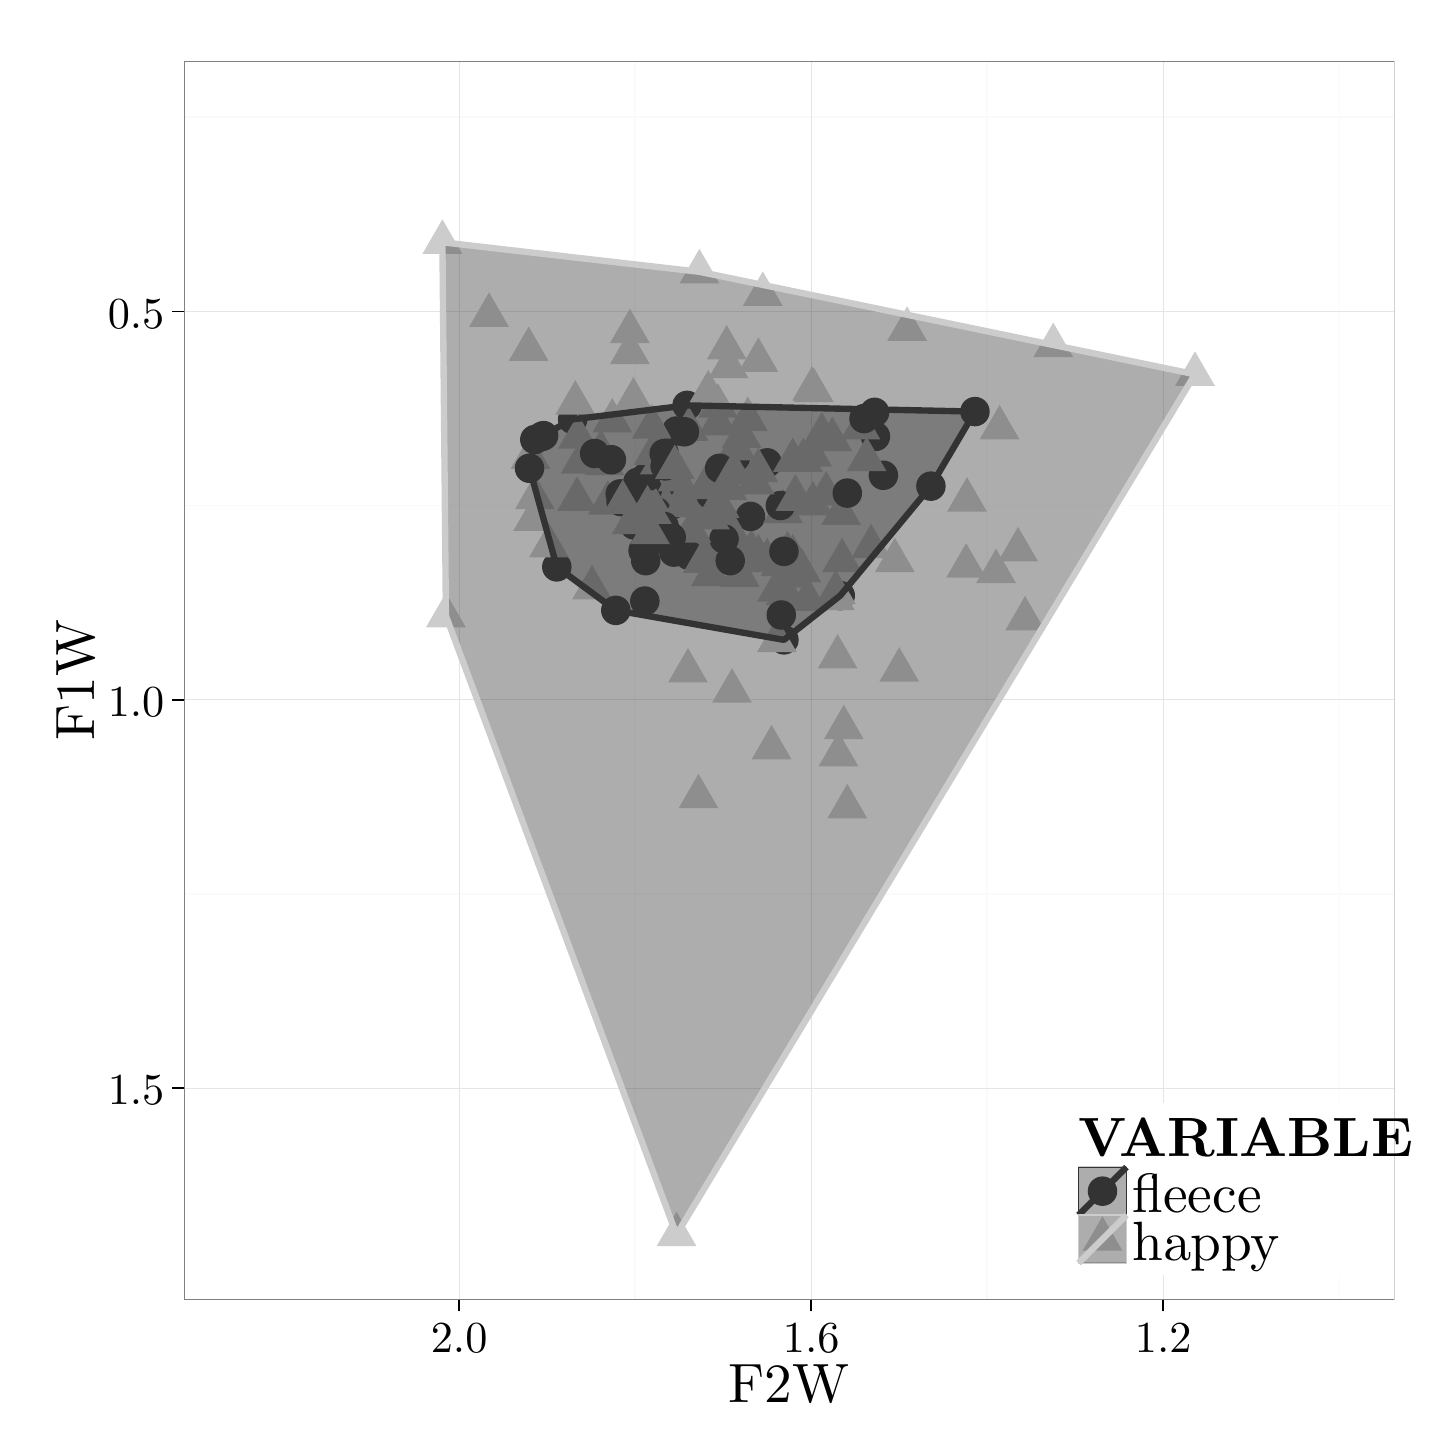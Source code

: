 % Created by tikzDevice version 0.8.1 on 2016-02-09 02:14:14
% !TEX encoding = UTF-8 Unicode
\begin{tikzpicture}[x=1pt,y=1pt]
\definecolor{fillColor}{RGB}{255,255,255}
\path[use as bounding box,fill=fillColor,fill opacity=0.00] (0,0) rectangle (505.89,505.89);
\begin{scope}
\path[clip] (  0.00,  0.00) rectangle (505.89,505.89);
\definecolor{drawColor}{RGB}{255,255,255}
\definecolor{fillColor}{RGB}{255,255,255}

\path[draw=drawColor,line width= 0.6pt,line join=round,line cap=round,fill=fillColor] (  0.00, -0.00) rectangle (505.89,505.89);
\end{scope}
\begin{scope}
\path[clip] ( 56.50, 46.31) rectangle (493.85,493.84);
\definecolor{fillColor}{RGB}{255,255,255}

\path[fill=fillColor] ( 56.50, 46.31) rectangle (493.85,493.84);
\definecolor{drawColor}{gray}{0.98}

\path[draw=drawColor,line width= 0.6pt,line join=round] ( 56.50,473.50) --
	(493.85,473.50);

\path[draw=drawColor,line width= 0.6pt,line join=round] ( 56.50,333.21) --
	(493.85,333.21);

\path[draw=drawColor,line width= 0.6pt,line join=round] ( 56.50,192.91) --
	(493.85,192.91);

\path[draw=drawColor,line width= 0.6pt,line join=round] (473.97, 46.31) --
	(473.97,493.84);

\path[draw=drawColor,line width= 0.6pt,line join=round] (346.74, 46.31) --
	(346.74,493.84);

\path[draw=drawColor,line width= 0.6pt,line join=round] (219.51, 46.31) --
	(219.51,493.84);
\definecolor{drawColor}{gray}{0.90}

\path[draw=drawColor,line width= 0.2pt,line join=round] ( 56.50,403.36) --
	(493.85,403.36);

\path[draw=drawColor,line width= 0.2pt,line join=round] ( 56.50,263.06) --
	(493.85,263.06);

\path[draw=drawColor,line width= 0.2pt,line join=round] ( 56.50,122.77) --
	(493.85,122.77);

\path[draw=drawColor,line width= 0.2pt,line join=round] (410.35, 46.31) --
	(410.35,493.84);

\path[draw=drawColor,line width= 0.2pt,line join=round] (283.13, 46.31) --
	(283.13,493.84);

\path[draw=drawColor,line width= 0.2pt,line join=round] (155.90, 46.31) --
	(155.90,493.84);
\definecolor{fillColor}{gray}{0.80}

\path[fill=fillColor] (261.50,324.67) --
	(268.68,312.23) --
	(254.31,312.23) --
	cycle;
\definecolor{fillColor}{gray}{0.20}

\path[fill=fillColor] (261.18,329.28) circle (  5.33);

\path[fill=fillColor] (232.87,333.49) circle (  5.33);
\definecolor{fillColor}{gray}{0.80}

\path[fill=fillColor] (227.15,361.99) --
	(234.33,349.54) --
	(219.96,349.54) --
	cycle;
\definecolor{fillColor}{gray}{0.20}

\path[fill=fillColor] (219.19,326.19) circle (  5.33);
\definecolor{fillColor}{gray}{0.80}

\path[fill=fillColor] (293.94,338.70) --
	(301.13,326.25) --
	(286.76,326.25) --
	cycle;
\definecolor{fillColor}{gray}{0.20}

\path[fill=fillColor] (220.47,341.63) circle (  5.33);
\definecolor{fillColor}{gray}{0.80}

\path[fill=fillColor] (270.72,310.92) --
	(277.91,298.48) --
	(263.54,298.48) --
	cycle;

\path[fill=fillColor] (279.63,317.94) --
	(286.81,305.49) --
	(272.44,305.49) --
	cycle;

\path[fill=fillColor] (209.65,342.35) --
	(216.84,329.90) --
	(202.47,329.90) --
	cycle;

\path[fill=fillColor] (288.53,345.71) --
	(295.72,333.27) --
	(281.35,333.27) --
	cycle;
\definecolor{fillColor}{gray}{0.20}

\path[fill=fillColor] (214.42,334.61) circle (  5.33);

\path[fill=fillColor] (196.93,364.35) circle (  5.33);

\path[fill=fillColor] (269.45,313.85) circle (  5.33);
\definecolor{fillColor}{gray}{0.80}

\path[fill=fillColor] (252.59,398.46) --
	(259.78,386.02) --
	(245.41,386.02) --
	cycle;

\path[fill=fillColor] (208.38,356.66) --
	(215.57,344.21) --
	(201.20,344.21) --
	cycle;
\definecolor{fillColor}{gray}{0.20}

\path[fill=fillColor] (267.22,348.64) circle (  5.33);
\definecolor{fillColor}{gray}{0.80}

\path[fill=fillColor] (255.45,329.72) --
	(262.64,317.28) --
	(248.27,317.28) --
	cycle;
\definecolor{fillColor}{gray}{0.20}

\path[fill=fillColor] (238.28,369.40) circle (  5.33);
\definecolor{fillColor}{gray}{0.80}

\path[fill=fillColor] (253.55,332.53) --
	(260.73,320.08) --
	(246.36,320.08) --
	cycle;
\definecolor{fillColor}{gray}{0.20}

\path[fill=fillColor] (223.33,313.29) circle (  5.33);
\definecolor{fillColor}{gray}{0.80}

\path[fill=fillColor] (281.85,307.55) --
	(289.04,295.11) --
	(274.67,295.11) --
	cycle;

\path[fill=fillColor] (238.91,369.00) --
	(246.10,356.56) --
	(231.73,356.56) --
	cycle;

\path[fill=fillColor] (294.26,321.58) --
	(301.44,309.14) --
	(287.07,309.14) --
	cycle;

\path[fill=fillColor] (183.25,344.31) --
	(190.44,331.87) --
	(176.07,331.87) --
	cycle;

\path[fill=fillColor] (221.10,339.26) --
	(228.29,326.82) --
	(213.92,326.82) --
	cycle;

\path[fill=fillColor] (149.86,436.62) --
	(157.04,424.18) --
	(142.67,424.18) --
	cycle;
\definecolor{fillColor}{gray}{0.20}

\path[fill=fillColor] (234.46,360.14) circle (  5.33);
\definecolor{fillColor}{gray}{0.80}

\path[fill=fillColor] (246.87,316.53) --
	(254.05,304.09) --
	(239.68,304.09) --
	cycle;

\path[fill=fillColor] (242.10,341.50) --
	(249.28,329.06) --
	(234.91,329.06) --
	cycle;

\path[fill=fillColor] (264.04,322.99) --
	(271.23,310.54) --
	(256.86,310.54) --
	cycle;

\path[fill=fillColor] (211.24,372.09) --
	(218.43,359.64) --
	(204.06,359.64) --
	cycle;

\path[fill=fillColor] (181.66,358.90) --
	(188.85,346.46) --
	(174.48,346.46) --
	cycle;

\path[fill=fillColor] (245.91,382.19) --
	(253.10,369.75) --
	(238.73,369.75) --
	cycle;

\path[fill=fillColor] (198.84,366.20) --
	(206.02,353.75) --
	(191.65,353.75) --
	cycle;

\path[fill=fillColor] (254.18,356.38) --
	(261.37,343.93) --
	(247.00,343.93) --
	cycle;

\path[fill=fillColor] (166.71,410.25) --
	(173.90,397.80) --
	(159.53,397.80) --
	cycle;

\path[fill=fillColor] (264.04,393.97) --
	(271.23,381.53) --
	(256.86,381.53) --
	cycle;

\path[fill=fillColor] (229.37,342.91) --
	(236.56,330.46) --
	(222.19,330.46) --
	cycle;
\definecolor{fillColor}{gray}{0.20}

\path[fill=fillColor] (293.62,300.66) circle (  5.33);
\definecolor{fillColor}{gray}{0.80}

\path[fill=fillColor] (181.03,397.90) --
	(188.21,385.46) --
	(173.84,385.46) --
	cycle;

\path[fill=fillColor] (253.23,391.73) --
	(260.41,379.29) --
	(246.04,379.29) --
	cycle;

\path[fill=fillColor] (317.80,405.20) --
	(324.98,392.75) --
	(310.61,392.75) --
	cycle;
\definecolor{fillColor}{gray}{0.20}

\path[fill=fillColor] (255.77,350.60) circle (  5.33);
\definecolor{fillColor}{gray}{0.80}

\path[fill=fillColor] (273.90,309.80) --
	(281.09,297.35) --
	(266.72,297.35) --
	cycle;
\definecolor{fillColor}{gray}{0.20}

\path[fill=fillColor] (223.01,298.70) circle (  5.33);

\path[fill=fillColor] (306.03,366.88) circle (  5.33);
\definecolor{fillColor}{gray}{0.80}

\path[fill=fillColor] (313.34,321.58) --
	(320.53,309.14) --
	(306.16,309.14) --
	cycle;
\definecolor{fillColor}{gray}{0.20}

\path[fill=fillColor] (181.34,346.68) circle (  5.33);
\definecolor{fillColor}{gray}{0.80}

\path[fill=fillColor] (291.71,307.83) --
	(298.90,295.39) --
	(284.53,295.39) --
	cycle;
\definecolor{fillColor}{gray}{0.20}

\path[fill=fillColor] (185.80,358.18) circle (  5.33);
\definecolor{fillColor}{gray}{0.80}

\path[fill=fillColor] (294.89,261.26) --
	(302.08,248.81) --
	(287.71,248.81) --
	cycle;

\path[fill=fillColor] (268.81,253.96) --
	(276.00,241.52) --
	(261.63,241.52) --
	cycle;

\path[fill=fillColor] (349.92,317.65) --
	(357.10,305.21) --
	(342.74,305.21) --
	cycle;

\path[fill=fillColor] (272.95,339.26) --
	(280.13,326.82) --
	(265.76,326.82) --
	cycle;
\definecolor{fillColor}{gray}{0.20}

\path[fill=fillColor] (183.25,357.06) circle (  5.33);

\path[fill=fillColor] (223.97,339.10) circle (  5.33);

\path[fill=fillColor] (273.27,284.67) circle (  5.33);
\definecolor{fillColor}{gray}{0.80}

\path[fill=fillColor] (235.42,341.50) --
	(242.60,329.06) --
	(228.23,329.06) --
	cycle;
\definecolor{fillColor}{gray}{0.20}

\path[fill=fillColor] (342.29,367.16) circle (  5.33);
\definecolor{fillColor}{gray}{0.80}

\path[fill=fillColor] (314.93,282.02) --
	(322.12,269.58) --
	(307.75,269.58) --
	cycle;

\path[fill=fillColor] (292.03,310.08) --
	(299.22,297.63) --
	(284.85,297.63) --
	cycle;
\definecolor{fillColor}{gray}{0.20}

\path[fill=fillColor] (191.20,311.04) circle (  5.33);
\definecolor{fillColor}{gray}{0.80}

\path[fill=fillColor] (276.45,315.97) --
	(283.63,303.53) --
	(269.26,303.53) --
	cycle;
\definecolor{fillColor}{gray}{0.20}

\path[fill=fillColor] (227.15,330.96) circle (  5.33);
\definecolor{fillColor}{gray}{0.80}

\path[fill=fillColor] (254.50,274.44) --
	(261.68,262.00) --
	(247.32,262.00) --
	cycle;

\path[fill=fillColor] (225.87,341.50) --
	(233.06,329.06) --
	(218.69,329.06) --
	cycle;

\path[fill=fillColor] (243.37,326.35) --
	(250.55,313.91) --
	(236.18,313.91) --
	cycle;

\path[fill=fillColor] (151.13,301.66) --
	(158.31,289.22) --
	(143.94,289.22) --
	cycle;
\definecolor{fillColor}{gray}{0.20}

\path[fill=fillColor] (214.11,337.42) circle (  5.33);
\definecolor{fillColor}{gray}{0.80}

\path[fill=fillColor] (296.17,232.64) --
	(303.35,220.19) --
	(288.98,220.19) --
	cycle;

\path[fill=fillColor] (339.11,319.62) --
	(346.29,307.17) --
	(331.92,307.17) --
	cycle;

\path[fill=fillColor] (234.46, 78.03) --
	(241.65, 65.59) --
	(227.28, 65.59) --
	cycle;

\path[fill=fillColor] (277.40,344.59) --
	(284.59,332.15) --
	(270.22,332.15) --
	cycle;

\path[fill=fillColor] (203.93,311.76) --
	(211.11,299.32) --
	(196.74,299.32) --
	cycle;

\path[fill=fillColor] (360.42,300.54) --
	(367.60,288.09) --
	(353.23,288.09) --
	cycle;

\path[fill=fillColor] (274.54,324.11) --
	(281.72,311.66) --
	(267.35,311.66) --
	cycle;

\path[fill=fillColor] (278.67,318.78) --
	(285.86,306.33) --
	(271.49,306.33) --
	cycle;

\path[fill=fillColor] (267.22,321.58) --
	(274.41,309.14) --
	(260.04,309.14) --
	cycle;

\path[fill=fillColor] (256.09,361.99) --
	(263.28,349.54) --
	(248.91,349.54) --
	cycle;

\path[fill=fillColor] (270.72,292.68) --
	(277.91,280.24) --
	(263.54,280.24) --
	cycle;

\path[fill=fillColor] (207.11,360.87) --
	(214.29,348.42) --
	(199.92,348.42) --
	cycle;

\path[fill=fillColor] (182.62,336.45) --
	(189.80,324.01) --
	(175.43,324.01) --
	cycle;
\definecolor{fillColor}{gray}{0.20}

\path[fill=fillColor] (272.31,293.65) circle (  5.33);
\definecolor{fillColor}{gray}{0.80}

\path[fill=fillColor] (188.34,326.91) --
	(195.53,314.47) --
	(181.16,314.47) --
	cycle;
\definecolor{fillColor}{gray}{0.20}

\path[fill=fillColor] (306.34,358.18) circle (  5.33);
\definecolor{fillColor}{gray}{0.80}

\path[fill=fillColor] (257.36,316.25) --
	(264.55,303.81) --
	(250.18,303.81) --
	cycle;
\definecolor{fillColor}{gray}{0.20}

\path[fill=fillColor] (223.33,343.31) circle (  5.33);

\path[fill=fillColor] (227.78,350.04) circle (  5.33);
\definecolor{fillColor}{gray}{0.80}

\path[fill=fillColor] (218.88,379.66) --
	(226.06,367.22) --
	(211.69,367.22) --
	cycle;
\definecolor{fillColor}{gray}{0.20}

\path[fill=fillColor] (233.51,316.37) circle (  5.33);
\definecolor{fillColor}{gray}{0.80}

\path[fill=fillColor] (242.41,236.28) --
	(249.60,223.84) --
	(235.23,223.84) --
	cycle;
\definecolor{fillColor}{gray}{0.20}

\path[fill=fillColor] (238.91,315.25) circle (  5.33);
\definecolor{fillColor}{gray}{0.80}

\path[fill=fillColor] (244.00,321.30) --
	(251.19,308.86) --
	(236.82,308.86) --
	cycle;

\path[fill=fillColor] (238.60,281.74) --
	(245.78,269.30) --
	(231.41,269.30) --
	cycle;

\path[fill=fillColor] (237.32,342.35) --
	(244.51,329.90) --
	(230.14,329.90) --
	cycle;

\path[fill=fillColor] (249.41,377.42) --
	(256.60,364.98) --
	(242.23,364.98) --
	cycle;
\definecolor{fillColor}{gray}{0.20}

\path[fill=fillColor] (251.64,321.14) circle (  5.33);

\path[fill=fillColor] (218.24,335.45) circle (  5.33);

\path[fill=fillColor] (309.21,344.15) circle (  5.33);
\definecolor{fillColor}{gray}{0.80}

\path[fill=fillColor] (228.42,356.94) --
	(235.60,344.49) --
	(221.23,344.49) --
	cycle;

\path[fill=fillColor] (283.44,383.59) --
	(290.63,371.15) --
	(276.26,371.15) --
	cycle;
\definecolor{fillColor}{gray}{0.20}

\path[fill=fillColor] (246.87,337.14) circle (  5.33);
\definecolor{fillColor}{gray}{0.80}

\path[fill=fillColor] (280.26,357.78) --
	(287.45,345.33) --
	(273.08,345.33) --
	cycle;

\path[fill=fillColor] (244.96,347.96) --
	(252.14,335.51) --
	(237.77,335.51) --
	cycle;
\definecolor{fillColor}{gray}{0.20}

\path[fill=fillColor] (230.64,320.58) circle (  5.33);
\definecolor{fillColor}{gray}{0.80}

\path[fill=fillColor] (246.55,337.02) --
	(253.73,324.57) --
	(239.36,324.57) --
	cycle;
\definecolor{fillColor}{gray}{0.20}

\path[fill=fillColor] (222.38,316.93) circle (  5.33);
\definecolor{fillColor}{gray}{0.80}

\path[fill=fillColor] (276.45,357.78) --
	(283.63,345.33) --
	(269.26,345.33) --
	cycle;

\path[fill=fillColor] (239.87,332.25) --
	(247.05,319.80) --
	(232.68,319.80) --
	cycle;

\path[fill=fillColor] (284.08,383.03) --
	(291.27,370.59) --
	(276.90,370.59) --
	cycle;

\path[fill=fillColor] (223.97,340.66) --
	(231.15,328.22) --
	(216.78,328.22) --
	cycle;

\path[fill=fillColor] (304.75,326.63) --
	(311.94,314.19) --
	(297.57,314.19) --
	cycle;
\definecolor{fillColor}{gray}{0.20}

\path[fill=fillColor] (271.99,333.21) circle (  5.33);
\definecolor{fillColor}{gray}{0.80}

\path[fill=fillColor] (252.91,347.68) --
	(260.09,335.23) --
	(245.72,335.23) --
	cycle;

\path[fill=fillColor] (300.94,369.56) --
	(308.12,357.12) --
	(293.75,357.12) --
	cycle;

\path[fill=fillColor] (357.87,325.51) --
	(365.06,313.07) --
	(350.69,313.07) --
	cycle;

\path[fill=fillColor] (276.45,322.99) --
	(283.63,310.54) --
	(269.26,310.54) --
	cycle;

\path[fill=fillColor] (265.63,417.82) --
	(272.82,405.38) --
	(258.45,405.38) --
	cycle;

\path[fill=fillColor] (421.80,388.92) --
	(428.99,376.48) --
	(414.62,376.48) --
	cycle;

\path[fill=fillColor] (225.56,369.84) --
	(232.74,357.40) --
	(218.37,357.40) --
	cycle;

\path[fill=fillColor] (198.52,343.75) --
	(205.71,331.31) --
	(191.34,331.31) --
	cycle;

\path[fill=fillColor] (249.41,370.97) --
	(256.60,358.52) --
	(242.23,358.52) --
	cycle;

\path[fill=fillColor] (370.59,399.31) --
	(377.78,386.86) --
	(363.41,386.86) --
	cycle;

\path[fill=fillColor] (226.19,360.30) --
	(233.38,347.86) --
	(219.01,347.86) --
	cycle;

\path[fill=fillColor] (303.16,358.06) --
	(310.35,345.61) --
	(295.98,345.61) --
	cycle;
\definecolor{fillColor}{gray}{0.20}

\path[fill=fillColor] (302.21,364.63) circle (  5.33);
\definecolor{fillColor}{gray}{0.80}

\path[fill=fillColor] (234.78,350.76) --
	(241.96,338.32) --
	(227.59,338.32) --
	cycle;
\definecolor{fillColor}{gray}{0.20}

\path[fill=fillColor] (296.17,337.70) circle (  5.33);
\definecolor{fillColor}{gray}{0.80}

\path[fill=fillColor] (218.24,335.33) --
	(225.43,322.89) --
	(211.06,322.89) --
	cycle;
\definecolor{fillColor}{gray}{0.20}

\path[fill=fillColor] (232.55,321.70) circle (  5.33);

\path[fill=fillColor] (212.52,295.33) circle (  5.33);
\definecolor{fillColor}{gray}{0.80}

\path[fill=fillColor] (292.99,251.44) --
	(300.17,238.99) --
	(285.80,238.99) --
	cycle;
\definecolor{fillColor}{gray}{0.20}

\path[fill=fillColor] (230.01,352.01) circle (  5.33);
\definecolor{fillColor}{gray}{0.80}

\path[fill=fillColor] (217.60,396.78) --
	(224.79,384.34) --
	(210.42,384.34) --
	cycle;
\definecolor{fillColor}{gray}{0.20}

\path[fill=fillColor] (186.43,358.46) circle (  5.33);
\definecolor{fillColor}{gray}{0.80}

\path[fill=fillColor] (250.05,341.22) --
	(257.23,328.78) --
	(242.86,328.78) --
	cycle;

\path[fill=fillColor] (271.99,320.18) --
	(279.18,307.74) --
	(264.81,307.74) --
	cycle;

\path[fill=fillColor] (283.44,359.74) --
	(290.63,347.30) --
	(276.26,347.30) --
	cycle;
\definecolor{fillColor}{gray}{0.20}

\path[fill=fillColor] (230.01,325.63) circle (  5.33);

\path[fill=fillColor] (230.33,347.52) circle (  5.33);

\path[fill=fillColor] (326.38,340.22) circle (  5.33);

\path[fill=fillColor] (250.05,346.68) circle (  5.33);
\definecolor{fillColor}{gray}{0.80}

\path[fill=fillColor] (277.40,343.75) --
	(284.59,331.31) --
	(270.22,331.31) --
	cycle;

\path[fill=fillColor] (264.04,354.13) --
	(271.23,341.69) --
	(256.86,341.69) --
	cycle;
\definecolor{fillColor}{gray}{0.20}

\path[fill=fillColor] (210.92,349.76) circle (  5.33);
\definecolor{fillColor}{gray}{0.80}

\path[fill=fillColor] (262.77,349.64) --
	(269.95,337.20) --
	(255.58,337.20) --
	cycle;
\definecolor{fillColor}{gray}{0.20}

\path[fill=fillColor] (253.86,313.29) circle (  5.33);
\definecolor{fillColor}{gray}{0.80}

\path[fill=fillColor] (292.67,286.79) --
	(299.85,274.35) --
	(285.48,274.35) --
	cycle;

\path[fill=fillColor] (283.76,342.07) --
	(290.95,329.62) --
	(276.58,329.62) --
	cycle;

\path[fill=fillColor] (255.14,353.29) --
	(262.32,340.84) --
	(247.95,340.84) --
	cycle;

\path[fill=fillColor] (290.76,365.35) --
	(297.94,352.91) --
	(283.57,352.91) --
	cycle;

\path[fill=fillColor] (225.56,338.98) --
	(232.74,326.54) --
	(218.37,326.54) --
	cycle;
\definecolor{fillColor}{gray}{0.20}

\path[fill=fillColor] (237.32,359.86) circle (  5.33);
\definecolor{fillColor}{gray}{0.80}

\path[fill=fillColor] (242.73,425.96) --
	(249.92,413.52) --
	(235.55,413.52) --
	cycle;

\path[fill=fillColor] (286.94,367.04) --
	(294.13,354.59) --
	(279.76,354.59) --
	cycle;

\path[fill=fillColor] (258.00,366.48) --
	(265.18,354.03) --
	(250.81,354.03) --
	cycle;

\path[fill=fillColor] (339.42,343.47) --
	(346.61,331.02) --
	(332.24,331.02) --
	cycle;

\path[fill=fillColor] (224.92,331.68) --
	(232.10,319.24) --
	(217.73,319.24) --
	cycle;

\path[fill=fillColor] (197.88,378.54) --
	(205.07,366.10) --
	(190.70,366.10) --
	cycle;

\path[fill=fillColor] (233.83,355.25) --
	(241.01,342.81) --
	(226.64,342.81) --
	cycle;

\path[fill=fillColor] (260.23,372.65) --
	(267.41,360.21) --
	(253.04,360.21) --
	cycle;

\path[fill=fillColor] (199.79,357.22) --
	(206.98,344.77) --
	(192.61,344.77) --
	cycle;

\path[fill=fillColor] (351.19,369.56) --
	(358.38,357.12) --
	(344.01,357.12) --
	cycle;
\definecolor{fillColor}{gray}{0.20}

\path[fill=fillColor] (204.88,352.01) circle (  5.33);
\definecolor{fillColor}{gray}{0.80}

\path[fill=fillColor] (217.60,404.36) --
	(224.79,391.91) --
	(210.42,391.91) --
	cycle;

\path[fill=fillColor] (215.06,342.63) --
	(222.24,330.18) --
	(207.87,330.18) --
	cycle;
\definecolor{fillColor}{gray}{0.20}

\path[fill=fillColor] (273.27,316.65) circle (  5.33);
\definecolor{drawColor}{gray}{0.20}
\definecolor{fillColor}{RGB}{51,51,51}

\path[draw=drawColor,line width= 2.3pt,line join=round,line cap=round,fill=fillColor,fill opacity=0.40] (181.34,346.68) --
	(183.25,357.06) --
	(196.93,364.35) --
	(238.28,369.40) --
	(342.29,367.16) --
	(326.38,340.22) --
	(293.62,300.66) --
	(273.27,284.67) --
	(212.52,295.33) --
	(191.20,311.04) --
	cycle;
\definecolor{drawColor}{gray}{0.80}

\path[draw=drawColor,line width= 2.3pt,line join=round,line cap=round,fill=fillColor,fill opacity=0.40] (149.86,428.33) --
	(242.73,417.67) --
	(421.80,380.63) --
	(234.46, 69.74) --
	(151.13,293.37) --
	cycle;
\definecolor{drawColor}{gray}{0.50}

\path[draw=drawColor,line width= 0.6pt,line join=round,line cap=round] ( 56.50, 46.31) rectangle (493.85,493.84);
\end{scope}
\begin{scope}
\path[clip] (  0.00,  0.00) rectangle (505.89,505.89);
\definecolor{drawColor}{RGB}{0,0,0}

\node[text=drawColor,anchor=base east,inner sep=0pt, outer sep=0pt, scale=  1.60] at ( 49.39,397.32) {0.5};

\node[text=drawColor,anchor=base east,inner sep=0pt, outer sep=0pt, scale=  1.60] at ( 49.39,257.03) {1.0};

\node[text=drawColor,anchor=base east,inner sep=0pt, outer sep=0pt, scale=  1.60] at ( 49.39,116.73) {1.5};
\end{scope}
\begin{scope}
\path[clip] (  0.00,  0.00) rectangle (505.89,505.89);
\definecolor{drawColor}{RGB}{0,0,0}

\path[draw=drawColor,line width= 0.6pt,line join=round] ( 52.24,403.36) --
	( 56.50,403.36);

\path[draw=drawColor,line width= 0.6pt,line join=round] ( 52.24,263.06) --
	( 56.50,263.06);

\path[draw=drawColor,line width= 0.6pt,line join=round] ( 52.24,122.77) --
	( 56.50,122.77);
\end{scope}
\begin{scope}
\path[clip] (  0.00,  0.00) rectangle (505.89,505.89);
\definecolor{drawColor}{RGB}{0,0,0}

\path[draw=drawColor,line width= 0.6pt,line join=round] (410.35, 42.04) --
	(410.35, 46.31);

\path[draw=drawColor,line width= 0.6pt,line join=round] (283.13, 42.04) --
	(283.13, 46.31);

\path[draw=drawColor,line width= 0.6pt,line join=round] (155.90, 42.04) --
	(155.90, 46.31);
\end{scope}
\begin{scope}
\path[clip] (  0.00,  0.00) rectangle (505.89,505.89);
\definecolor{drawColor}{RGB}{0,0,0}

\node[text=drawColor,anchor=base,inner sep=0pt, outer sep=0pt, scale=  1.60] at (410.35, 27.13) {1.2};

\node[text=drawColor,anchor=base,inner sep=0pt, outer sep=0pt, scale=  1.60] at (283.13, 27.13) {1.6};

\node[text=drawColor,anchor=base,inner sep=0pt, outer sep=0pt, scale=  1.60] at (155.90, 27.13) {2.0};
\end{scope}
\begin{scope}
\path[clip] (  0.00,  0.00) rectangle (505.89,505.89);
\definecolor{drawColor}{RGB}{0,0,0}

\node[text=drawColor,anchor=base,inner sep=0pt, outer sep=0pt, scale=  2.00] at (275.17,  9.03) {F2W};
\end{scope}
\begin{scope}
\path[clip] (  0.00,  0.00) rectangle (505.89,505.89);
\definecolor{drawColor}{RGB}{0,0,0}

\node[text=drawColor,rotate= 90.00,anchor=base,inner sep=0pt, outer sep=0pt, scale=  2.00] at ( 24.12,270.08) {F1W};
\end{scope}
\begin{scope}
\path[clip] (  0.00,  0.00) rectangle (505.89,505.89);
\definecolor{fillColor}{RGB}{255,255,255}

\path[fill=fillColor] (375.44, 55.18) rectangle (484.98,117.15);
\end{scope}
\begin{scope}
\path[clip] (  0.00,  0.00) rectangle (505.89,505.89);
\definecolor{drawColor}{RGB}{0,0,0}

\node[text=drawColor,anchor=base west,inner sep=0pt, outer sep=0pt, scale=  2.00] at (379.71, 98.13) {\bfseries VARIABLE};
\end{scope}
\begin{scope}
\path[clip] (  0.00,  0.00) rectangle (505.89,505.89);
\definecolor{drawColor}{gray}{0.80}
\definecolor{fillColor}{RGB}{255,255,255}

\path[draw=drawColor,line width= 0.6pt,line join=round,line cap=round,fill=fillColor] (379.71, 76.79) rectangle (397.06, 94.13);
\end{scope}
\begin{scope}
\path[clip] (  0.00,  0.00) rectangle (505.89,505.89);
\definecolor{fillColor}{gray}{0.20}

\path[fill=fillColor] (388.38, 85.46) circle (  5.33);
\end{scope}
\begin{scope}
\path[clip] (  0.00,  0.00) rectangle (505.89,505.89);
\definecolor{drawColor}{gray}{0.20}
\definecolor{fillColor}{RGB}{51,51,51}

\path[draw=drawColor,line width= 0.4pt,line join=round,line cap=round,fill=fillColor,fill opacity=0.40] (379.71, 76.79) rectangle (397.06, 94.13);

\path[draw=drawColor,line width= 2.3pt,line join=round] (379.71, 76.79) --
	(397.06, 94.13);
\end{scope}
\begin{scope}
\path[clip] (  0.00,  0.00) rectangle (505.89,505.89);
\definecolor{drawColor}{gray}{0.80}
\definecolor{fillColor}{RGB}{255,255,255}

\path[draw=drawColor,line width= 0.6pt,line join=round,line cap=round,fill=fillColor] (379.71, 59.44) rectangle (397.06, 76.79);
\end{scope}
\begin{scope}
\path[clip] (  0.00,  0.00) rectangle (505.89,505.89);
\definecolor{fillColor}{gray}{0.80}

\path[fill=fillColor] (388.38, 76.41) --
	(395.57, 63.97) --
	(381.20, 63.97) --
	cycle;
\end{scope}
\begin{scope}
\path[clip] (  0.00,  0.00) rectangle (505.89,505.89);
\definecolor{drawColor}{gray}{0.80}
\definecolor{fillColor}{RGB}{51,51,51}

\path[draw=drawColor,line width= 0.4pt,line join=round,line cap=round,fill=fillColor,fill opacity=0.40] (379.71, 59.44) rectangle (397.06, 76.79);

\path[draw=drawColor,line width= 2.3pt,line join=round] (379.71, 59.44) --
	(397.06, 76.79);
\end{scope}
\begin{scope}
\path[clip] (  0.00,  0.00) rectangle (505.89,505.89);
\definecolor{drawColor}{RGB}{0,0,0}

\node[text=drawColor,anchor=base west,inner sep=0pt, outer sep=0pt, scale=  2.00] at (399.22, 77.92) {fleece};
\end{scope}
\begin{scope}
\path[clip] (  0.00,  0.00) rectangle (505.89,505.89);
\definecolor{drawColor}{RGB}{0,0,0}

\node[text=drawColor,anchor=base west,inner sep=0pt, outer sep=0pt, scale=  2.00] at (399.22, 60.57) {happy};
\end{scope}
\end{tikzpicture}
